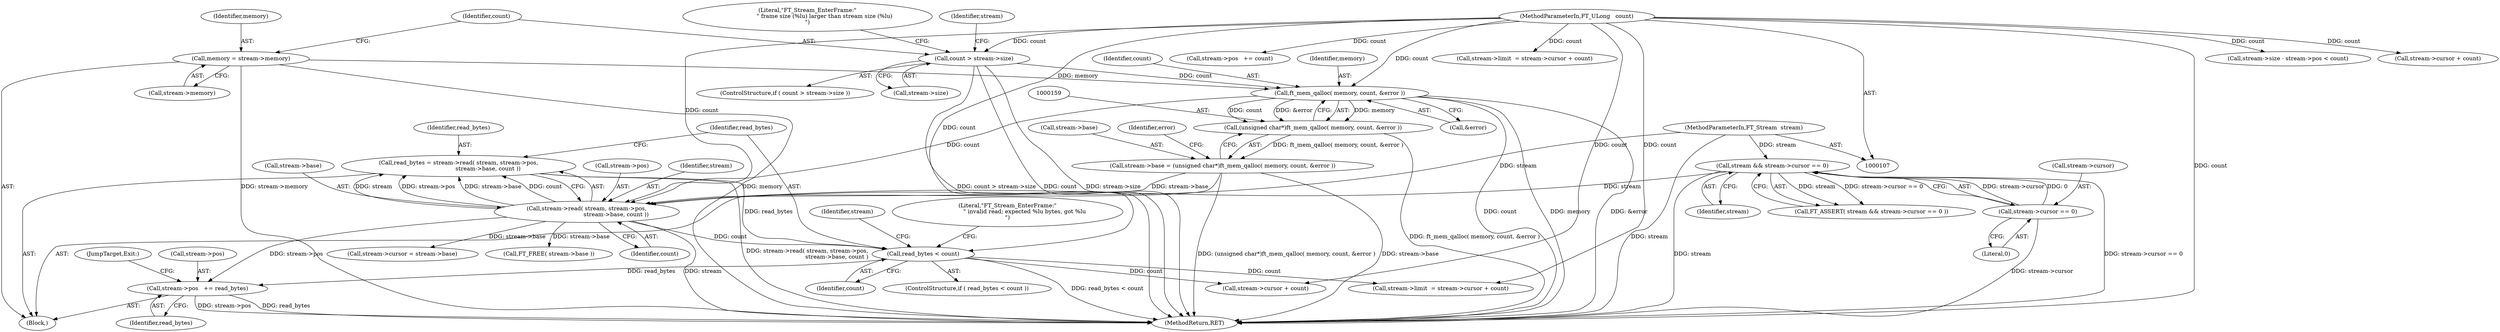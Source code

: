 digraph "0_savannah_45a3c76b547511fa9d97aca34b150a0663257375@API" {
"1000213" [label="(Call,stream->pos   += read_bytes)"];
"1000180" [label="(Call,read_bytes < count)"];
"1000168" [label="(Call,read_bytes = stream->read( stream, stream->pos,\n                                 stream->base, count ))"];
"1000170" [label="(Call,stream->read( stream, stream->pos,\n                                 stream->base, count ))"];
"1000117" [label="(Call,stream && stream->cursor == 0)"];
"1000108" [label="(MethodParameterIn,FT_Stream  stream)"];
"1000119" [label="(Call,stream->cursor == 0)"];
"1000154" [label="(Call,stream->base = (unsigned char*)ft_mem_qalloc( memory, count, &error ))"];
"1000158" [label="(Call,(unsigned char*)ft_mem_qalloc( memory, count, &error ))"];
"1000160" [label="(Call,ft_mem_qalloc( memory, count, &error ))"];
"1000130" [label="(Call,memory = stream->memory)"];
"1000136" [label="(Call,count > stream->size)"];
"1000109" [label="(MethodParameterIn,FT_ULong   count)"];
"1000123" [label="(Literal,0)"];
"1000180" [label="(Call,read_bytes < count)"];
"1000190" [label="(Call,FT_FREE( stream->base ))"];
"1000170" [label="(Call,stream->read( stream, stream->pos,\n                                 stream->base, count ))"];
"1000116" [label="(Call,FT_ASSERT( stream && stream->cursor == 0 ))"];
"1000136" [label="(Call,count > stream->size)"];
"1000155" [label="(Call,stream->base)"];
"1000158" [label="(Call,(unsigned char*)ft_mem_qalloc( memory, count, &error ))"];
"1000144" [label="(Literal,\"FT_Stream_EnterFrame:\"\n                   \" frame size (%lu) larger than stream size (%lu)\n\")"];
"1000266" [label="(Call,stream->limit  = stream->cursor + count)"];
"1000178" [label="(Identifier,count)"];
"1000199" [label="(Identifier,stream)"];
"1000138" [label="(Call,stream->size)"];
"1000186" [label="(Literal,\"FT_Stream_EnterFrame:\"\n                   \" invalid read; expected %lu bytes, got %lu\n\")"];
"1000109" [label="(MethodParameterIn,FT_ULong   count)"];
"1000214" [label="(Call,stream->pos)"];
"1000169" [label="(Identifier,read_bytes)"];
"1000181" [label="(Identifier,read_bytes)"];
"1000208" [label="(Call,stream->cursor + count)"];
"1000229" [label="(Call,stream->size - stream->pos < count)"];
"1000117" [label="(Call,stream && stream->cursor == 0)"];
"1000119" [label="(Call,stream->cursor == 0)"];
"1000137" [label="(Identifier,count)"];
"1000166" [label="(Identifier,error)"];
"1000162" [label="(Identifier,count)"];
"1000270" [label="(Call,stream->cursor + count)"];
"1000128" [label="(Block,)"];
"1000217" [label="(Identifier,read_bytes)"];
"1000118" [label="(Identifier,stream)"];
"1000204" [label="(Call,stream->limit  = stream->cursor + count)"];
"1000283" [label="(MethodReturn,RET)"];
"1000172" [label="(Call,stream->pos)"];
"1000108" [label="(MethodParameterIn,FT_Stream  stream)"];
"1000135" [label="(ControlStructure,if ( count > stream->size ))"];
"1000275" [label="(Call,stream->pos   += count)"];
"1000171" [label="(Identifier,stream)"];
"1000120" [label="(Call,stream->cursor)"];
"1000161" [label="(Identifier,memory)"];
"1000163" [label="(Call,&error)"];
"1000182" [label="(Identifier,count)"];
"1000131" [label="(Identifier,memory)"];
"1000156" [label="(Identifier,stream)"];
"1000280" [label="(JumpTarget,Exit:)"];
"1000179" [label="(ControlStructure,if ( read_bytes < count ))"];
"1000132" [label="(Call,stream->memory)"];
"1000160" [label="(Call,ft_mem_qalloc( memory, count, &error ))"];
"1000130" [label="(Call,memory = stream->memory)"];
"1000175" [label="(Call,stream->base)"];
"1000197" [label="(Call,stream->cursor = stream->base)"];
"1000213" [label="(Call,stream->pos   += read_bytes)"];
"1000154" [label="(Call,stream->base = (unsigned char*)ft_mem_qalloc( memory, count, &error ))"];
"1000168" [label="(Call,read_bytes = stream->read( stream, stream->pos,\n                                 stream->base, count ))"];
"1000213" -> "1000128"  [label="AST: "];
"1000213" -> "1000217"  [label="CFG: "];
"1000214" -> "1000213"  [label="AST: "];
"1000217" -> "1000213"  [label="AST: "];
"1000280" -> "1000213"  [label="CFG: "];
"1000213" -> "1000283"  [label="DDG: read_bytes"];
"1000213" -> "1000283"  [label="DDG: stream->pos"];
"1000180" -> "1000213"  [label="DDG: read_bytes"];
"1000170" -> "1000213"  [label="DDG: stream->pos"];
"1000180" -> "1000179"  [label="AST: "];
"1000180" -> "1000182"  [label="CFG: "];
"1000181" -> "1000180"  [label="AST: "];
"1000182" -> "1000180"  [label="AST: "];
"1000186" -> "1000180"  [label="CFG: "];
"1000199" -> "1000180"  [label="CFG: "];
"1000180" -> "1000283"  [label="DDG: read_bytes < count"];
"1000168" -> "1000180"  [label="DDG: read_bytes"];
"1000170" -> "1000180"  [label="DDG: count"];
"1000109" -> "1000180"  [label="DDG: count"];
"1000180" -> "1000204"  [label="DDG: count"];
"1000180" -> "1000208"  [label="DDG: count"];
"1000168" -> "1000128"  [label="AST: "];
"1000168" -> "1000170"  [label="CFG: "];
"1000169" -> "1000168"  [label="AST: "];
"1000170" -> "1000168"  [label="AST: "];
"1000181" -> "1000168"  [label="CFG: "];
"1000168" -> "1000283"  [label="DDG: stream->read( stream, stream->pos,\n                                 stream->base, count )"];
"1000170" -> "1000168"  [label="DDG: stream"];
"1000170" -> "1000168"  [label="DDG: stream->pos"];
"1000170" -> "1000168"  [label="DDG: stream->base"];
"1000170" -> "1000168"  [label="DDG: count"];
"1000170" -> "1000178"  [label="CFG: "];
"1000171" -> "1000170"  [label="AST: "];
"1000172" -> "1000170"  [label="AST: "];
"1000175" -> "1000170"  [label="AST: "];
"1000178" -> "1000170"  [label="AST: "];
"1000170" -> "1000283"  [label="DDG: stream"];
"1000117" -> "1000170"  [label="DDG: stream"];
"1000108" -> "1000170"  [label="DDG: stream"];
"1000154" -> "1000170"  [label="DDG: stream->base"];
"1000160" -> "1000170"  [label="DDG: count"];
"1000109" -> "1000170"  [label="DDG: count"];
"1000170" -> "1000190"  [label="DDG: stream->base"];
"1000170" -> "1000197"  [label="DDG: stream->base"];
"1000117" -> "1000116"  [label="AST: "];
"1000117" -> "1000118"  [label="CFG: "];
"1000117" -> "1000119"  [label="CFG: "];
"1000118" -> "1000117"  [label="AST: "];
"1000119" -> "1000117"  [label="AST: "];
"1000116" -> "1000117"  [label="CFG: "];
"1000117" -> "1000283"  [label="DDG: stream"];
"1000117" -> "1000283"  [label="DDG: stream->cursor == 0"];
"1000117" -> "1000116"  [label="DDG: stream"];
"1000117" -> "1000116"  [label="DDG: stream->cursor == 0"];
"1000108" -> "1000117"  [label="DDG: stream"];
"1000119" -> "1000117"  [label="DDG: stream->cursor"];
"1000119" -> "1000117"  [label="DDG: 0"];
"1000108" -> "1000107"  [label="AST: "];
"1000108" -> "1000283"  [label="DDG: stream"];
"1000119" -> "1000123"  [label="CFG: "];
"1000120" -> "1000119"  [label="AST: "];
"1000123" -> "1000119"  [label="AST: "];
"1000119" -> "1000283"  [label="DDG: stream->cursor"];
"1000154" -> "1000128"  [label="AST: "];
"1000154" -> "1000158"  [label="CFG: "];
"1000155" -> "1000154"  [label="AST: "];
"1000158" -> "1000154"  [label="AST: "];
"1000166" -> "1000154"  [label="CFG: "];
"1000154" -> "1000283"  [label="DDG: stream->base"];
"1000154" -> "1000283"  [label="DDG: (unsigned char*)ft_mem_qalloc( memory, count, &error )"];
"1000158" -> "1000154"  [label="DDG: ft_mem_qalloc( memory, count, &error )"];
"1000158" -> "1000160"  [label="CFG: "];
"1000159" -> "1000158"  [label="AST: "];
"1000160" -> "1000158"  [label="AST: "];
"1000158" -> "1000283"  [label="DDG: ft_mem_qalloc( memory, count, &error )"];
"1000160" -> "1000158"  [label="DDG: memory"];
"1000160" -> "1000158"  [label="DDG: count"];
"1000160" -> "1000158"  [label="DDG: &error"];
"1000160" -> "1000163"  [label="CFG: "];
"1000161" -> "1000160"  [label="AST: "];
"1000162" -> "1000160"  [label="AST: "];
"1000163" -> "1000160"  [label="AST: "];
"1000160" -> "1000283"  [label="DDG: &error"];
"1000160" -> "1000283"  [label="DDG: count"];
"1000160" -> "1000283"  [label="DDG: memory"];
"1000130" -> "1000160"  [label="DDG: memory"];
"1000136" -> "1000160"  [label="DDG: count"];
"1000109" -> "1000160"  [label="DDG: count"];
"1000130" -> "1000128"  [label="AST: "];
"1000130" -> "1000132"  [label="CFG: "];
"1000131" -> "1000130"  [label="AST: "];
"1000132" -> "1000130"  [label="AST: "];
"1000137" -> "1000130"  [label="CFG: "];
"1000130" -> "1000283"  [label="DDG: stream->memory"];
"1000130" -> "1000283"  [label="DDG: memory"];
"1000136" -> "1000135"  [label="AST: "];
"1000136" -> "1000138"  [label="CFG: "];
"1000137" -> "1000136"  [label="AST: "];
"1000138" -> "1000136"  [label="AST: "];
"1000144" -> "1000136"  [label="CFG: "];
"1000156" -> "1000136"  [label="CFG: "];
"1000136" -> "1000283"  [label="DDG: stream->size"];
"1000136" -> "1000283"  [label="DDG: count > stream->size"];
"1000136" -> "1000283"  [label="DDG: count"];
"1000109" -> "1000136"  [label="DDG: count"];
"1000109" -> "1000107"  [label="AST: "];
"1000109" -> "1000283"  [label="DDG: count"];
"1000109" -> "1000204"  [label="DDG: count"];
"1000109" -> "1000208"  [label="DDG: count"];
"1000109" -> "1000229"  [label="DDG: count"];
"1000109" -> "1000266"  [label="DDG: count"];
"1000109" -> "1000270"  [label="DDG: count"];
"1000109" -> "1000275"  [label="DDG: count"];
}
